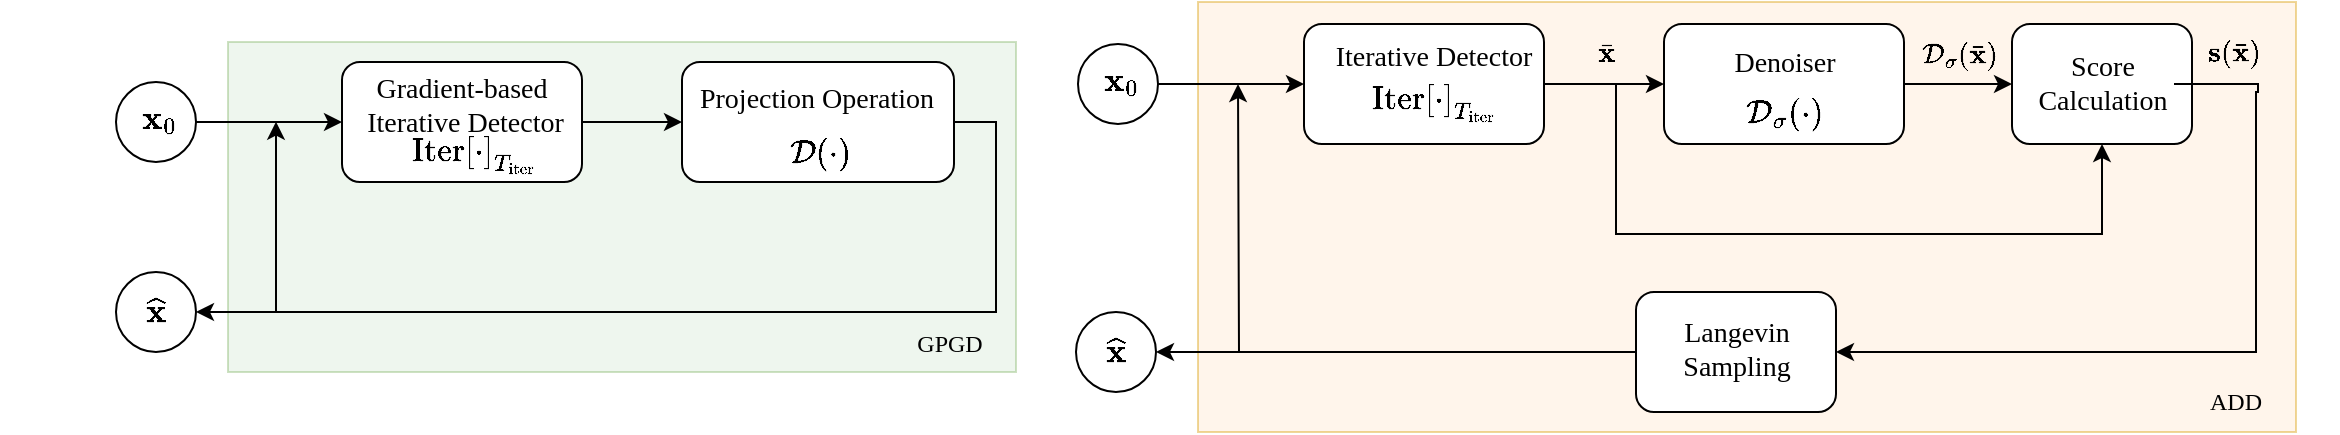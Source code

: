 <mxfile version="23.1.6" type="github">
  <diagram name="Page-1" id="dU-dnFTunSyXHDUeYEFi">
    <mxGraphModel dx="679" dy="460" grid="1" gridSize="10" guides="1" tooltips="1" connect="1" arrows="1" fold="1" page="1" pageScale="1" pageWidth="850" pageHeight="1100" math="1" shadow="0">
      <root>
        <mxCell id="0" />
        <mxCell id="1" parent="0" />
        <mxCell id="YuqXfMFWX_keywvnFie5-82" value="" style="verticalLabelPosition=bottom;verticalAlign=top;html=1;shape=mxgraph.basic.rect;fillColor2=none;strokeWidth=1;size=0;indent=5;fillColor=#ffe6cc;strokeColor=#d79b00;shadow=0;movable=1;resizable=1;rotatable=1;deletable=1;editable=1;locked=0;connectable=1;opacity=40;" parent="1" vertex="1">
          <mxGeometry x="591" y="115" width="549" height="215" as="geometry" />
        </mxCell>
        <mxCell id="YuqXfMFWX_keywvnFie5-27" value="" style="group" parent="1" vertex="1" connectable="0">
          <mxGeometry x="824" y="121" width="120" height="65" as="geometry" />
        </mxCell>
        <mxCell id="YuqXfMFWX_keywvnFie5-29" value="" style="rounded=1;whiteSpace=wrap;html=1;" parent="YuqXfMFWX_keywvnFie5-27" vertex="1">
          <mxGeometry y="5" width="120" height="60" as="geometry" />
        </mxCell>
        <mxCell id="YuqXfMFWX_keywvnFie5-30" value="&lt;font style=&quot;font-size: 14px;&quot; face=&quot;Times New Roman&quot;&gt;Denoiser&lt;/font&gt;" style="text;html=1;align=center;verticalAlign=middle;whiteSpace=wrap;rounded=0;" parent="YuqXfMFWX_keywvnFie5-27" vertex="1">
          <mxGeometry x="7.5" width="105" height="50" as="geometry" />
        </mxCell>
        <mxCell id="YuqXfMFWX_keywvnFie5-31" value="&lt;font style=&quot;font-size: 14px;&quot;&gt;$$\mathcal{D}_{\sigma}(\cdot)$$&lt;/font&gt;" style="text;html=1;align=center;verticalAlign=middle;whiteSpace=wrap;rounded=0;" parent="YuqXfMFWX_keywvnFie5-27" vertex="1">
          <mxGeometry x="30" y="35" width="60" height="30" as="geometry" />
        </mxCell>
        <mxCell id="YuqXfMFWX_keywvnFie5-32" value="" style="group" parent="1" vertex="1" connectable="0">
          <mxGeometry x="644" y="123" width="130" height="66" as="geometry" />
        </mxCell>
        <mxCell id="YuqXfMFWX_keywvnFie5-33" value="" style="rounded=1;whiteSpace=wrap;html=1;" parent="YuqXfMFWX_keywvnFie5-32" vertex="1">
          <mxGeometry y="3" width="120" height="60" as="geometry" />
        </mxCell>
        <mxCell id="YuqXfMFWX_keywvnFie5-34" value="&lt;font style=&quot;font-size: 14px;&quot; face=&quot;Times New Roman&quot;&gt;Iterative Detector&lt;/font&gt;" style="text;html=1;align=center;verticalAlign=middle;whiteSpace=wrap;rounded=0;" parent="YuqXfMFWX_keywvnFie5-32" vertex="1">
          <mxGeometry x="8" y="-5" width="114" height="50" as="geometry" />
        </mxCell>
        <mxCell id="YuqXfMFWX_keywvnFie5-35" value="&lt;font style=&quot;font-size: 14px;&quot;&gt;$$\mathrm{Iter}\left[ \cdot \right]_{T_\mathrm{iter}}$$&lt;/font&gt;" style="text;html=1;align=center;verticalAlign=middle;whiteSpace=wrap;rounded=0;" parent="YuqXfMFWX_keywvnFie5-32" vertex="1">
          <mxGeometry x="35" y="27" width="60" height="30" as="geometry" />
        </mxCell>
        <mxCell id="YuqXfMFWX_keywvnFie5-36" style="edgeStyle=orthogonalEdgeStyle;rounded=0;orthogonalLoop=1;jettySize=auto;html=1;exitX=1;exitY=0.5;exitDx=0;exitDy=0;entryX=0;entryY=0.5;entryDx=0;entryDy=0;" parent="1" source="YuqXfMFWX_keywvnFie5-33" target="YuqXfMFWX_keywvnFie5-29" edge="1">
          <mxGeometry relative="1" as="geometry" />
        </mxCell>
        <mxCell id="YuqXfMFWX_keywvnFie5-37" value="" style="group" parent="1" vertex="1" connectable="0">
          <mxGeometry x="521" y="136" width="60" height="40" as="geometry" />
        </mxCell>
        <mxCell id="YuqXfMFWX_keywvnFie5-38" value="" style="ellipse;whiteSpace=wrap;html=1;aspect=fixed;" parent="YuqXfMFWX_keywvnFie5-37" vertex="1">
          <mxGeometry x="10" width="40" height="40" as="geometry" />
        </mxCell>
        <mxCell id="YuqXfMFWX_keywvnFie5-39" value="&lt;font style=&quot;font-size: 14px;&quot;&gt;$$\mathbf{x}_0$$&lt;/font&gt;" style="text;html=1;align=center;verticalAlign=middle;whiteSpace=wrap;rounded=0;" parent="YuqXfMFWX_keywvnFie5-37" vertex="1">
          <mxGeometry x="2" y="3" width="60" height="30" as="geometry" />
        </mxCell>
        <mxCell id="YuqXfMFWX_keywvnFie5-40" style="edgeStyle=orthogonalEdgeStyle;rounded=0;orthogonalLoop=1;jettySize=auto;html=1;exitX=1;exitY=0.5;exitDx=0;exitDy=0;entryX=0;entryY=0.5;entryDx=0;entryDy=0;" parent="1" source="YuqXfMFWX_keywvnFie5-38" target="YuqXfMFWX_keywvnFie5-33" edge="1">
          <mxGeometry relative="1" as="geometry" />
        </mxCell>
        <mxCell id="YuqXfMFWX_keywvnFie5-41" value="" style="group" parent="1" vertex="1" connectable="0">
          <mxGeometry x="520" y="269" width="60" height="40" as="geometry" />
        </mxCell>
        <mxCell id="YuqXfMFWX_keywvnFie5-42" style="edgeStyle=orthogonalEdgeStyle;rounded=0;orthogonalLoop=1;jettySize=auto;html=1;exitX=1;exitY=0.5;exitDx=0;exitDy=0;endArrow=none;endFill=0;startArrow=classic;startFill=1;" parent="YuqXfMFWX_keywvnFie5-41" source="YuqXfMFWX_keywvnFie5-43" edge="1">
          <mxGeometry relative="1" as="geometry">
            <mxPoint x="110" y="21" as="targetPoint" />
          </mxGeometry>
        </mxCell>
        <mxCell id="YuqXfMFWX_keywvnFie5-43" value="" style="ellipse;whiteSpace=wrap;html=1;aspect=fixed;" parent="YuqXfMFWX_keywvnFie5-41" vertex="1">
          <mxGeometry x="10" y="1" width="40" height="40" as="geometry" />
        </mxCell>
        <mxCell id="YuqXfMFWX_keywvnFie5-44" value="&lt;font style=&quot;font-size: 14px;&quot;&gt;$$\widehat{\mathbf{x}}$$&lt;/font&gt;" style="text;html=1;align=center;verticalAlign=middle;whiteSpace=wrap;rounded=0;" parent="YuqXfMFWX_keywvnFie5-41" vertex="1">
          <mxGeometry y="5" width="60" height="30" as="geometry" />
        </mxCell>
        <mxCell id="YuqXfMFWX_keywvnFie5-45" value="" style="group" parent="1" vertex="1" connectable="0">
          <mxGeometry x="998" y="121" width="150" height="65" as="geometry" />
        </mxCell>
        <mxCell id="YuqXfMFWX_keywvnFie5-47" value="" style="rounded=1;whiteSpace=wrap;html=1;" parent="YuqXfMFWX_keywvnFie5-45" vertex="1">
          <mxGeometry y="5" width="90" height="60" as="geometry" />
        </mxCell>
        <mxCell id="YuqXfMFWX_keywvnFie5-54" style="edgeStyle=orthogonalEdgeStyle;rounded=0;orthogonalLoop=1;jettySize=auto;html=1;exitX=0.5;exitY=1;exitDx=0;exitDy=0;startArrow=classic;startFill=1;endArrow=none;endFill=0;" parent="YuqXfMFWX_keywvnFie5-45" source="YuqXfMFWX_keywvnFie5-47" edge="1">
          <mxGeometry relative="1" as="geometry">
            <mxPoint x="-198" y="39" as="targetPoint" />
            <mxPoint x="50" y="90" as="sourcePoint" />
            <Array as="points">
              <mxPoint x="45" y="110" />
              <mxPoint x="-198" y="110" />
              <mxPoint x="-198" y="35" />
            </Array>
          </mxGeometry>
        </mxCell>
        <mxCell id="YuqXfMFWX_keywvnFie5-48" value="&lt;font style=&quot;font-size: 14px;&quot; face=&quot;Times New Roman&quot;&gt;Score Calculation&lt;/font&gt;" style="text;html=1;align=center;verticalAlign=middle;whiteSpace=wrap;rounded=0;" parent="YuqXfMFWX_keywvnFie5-45" vertex="1">
          <mxGeometry x="8.75" y="10" width="72.5" height="50" as="geometry" />
        </mxCell>
        <mxCell id="YuqXfMFWX_keywvnFie5-51" style="edgeStyle=orthogonalEdgeStyle;rounded=0;orthogonalLoop=1;jettySize=auto;html=1;exitX=1;exitY=0.5;exitDx=0;exitDy=0;entryX=0;entryY=0.5;entryDx=0;entryDy=0;" parent="1" source="YuqXfMFWX_keywvnFie5-29" target="YuqXfMFWX_keywvnFie5-47" edge="1">
          <mxGeometry relative="1" as="geometry" />
        </mxCell>
        <mxCell id="YuqXfMFWX_keywvnFie5-56" value="$$\bar{\mathbf{x}}$$" style="text;html=1;align=center;verticalAlign=middle;whiteSpace=wrap;rounded=0;" parent="1" vertex="1">
          <mxGeometry x="765" y="126" width="60" height="30" as="geometry" />
        </mxCell>
        <mxCell id="YuqXfMFWX_keywvnFie5-57" value="$$\mathcal{D}_{\sigma}(\bar{\mathbf{x}})$$" style="text;html=1;align=center;verticalAlign=middle;whiteSpace=wrap;rounded=0;" parent="1" vertex="1">
          <mxGeometry x="942" y="127" width="60" height="30" as="geometry" />
        </mxCell>
        <mxCell id="YuqXfMFWX_keywvnFie5-62" style="edgeStyle=orthogonalEdgeStyle;rounded=0;orthogonalLoop=1;jettySize=auto;html=1;exitX=0;exitY=0.5;exitDx=0;exitDy=0;" parent="1" source="YuqXfMFWX_keywvnFie5-59" edge="1">
          <mxGeometry relative="1" as="geometry">
            <mxPoint x="611" y="156" as="targetPoint" />
            <mxPoint x="810" y="295" as="sourcePoint" />
          </mxGeometry>
        </mxCell>
        <mxCell id="YuqXfMFWX_keywvnFie5-59" value="" style="rounded=1;whiteSpace=wrap;html=1;" parent="1" vertex="1">
          <mxGeometry x="810" y="260" width="100" height="60" as="geometry" />
        </mxCell>
        <mxCell id="YuqXfMFWX_keywvnFie5-61" value="&lt;font style=&quot;font-size: 14px;&quot; face=&quot;Times New Roman&quot;&gt;Langevin Sampling&lt;/font&gt;" style="text;html=1;align=center;verticalAlign=middle;whiteSpace=wrap;rounded=0;" parent="1" vertex="1">
          <mxGeometry x="823.75" y="264" width="72.5" height="50" as="geometry" />
        </mxCell>
        <mxCell id="YuqXfMFWX_keywvnFie5-55" style="edgeStyle=orthogonalEdgeStyle;rounded=0;orthogonalLoop=1;jettySize=auto;html=1;exitX=0;exitY=1;exitDx=0;exitDy=0;entryX=1;entryY=0.5;entryDx=0;entryDy=0;" parent="1" source="YuqXfMFWX_keywvnFie5-58" target="YuqXfMFWX_keywvnFie5-59" edge="1">
          <mxGeometry relative="1" as="geometry">
            <mxPoint x="911" y="287" as="targetPoint" />
            <mxPoint x="1150" y="153" as="sourcePoint" />
            <Array as="points">
              <mxPoint x="1121" y="156" />
              <mxPoint x="1121" y="160" />
              <mxPoint x="1120" y="160" />
              <mxPoint x="1120" y="290" />
            </Array>
          </mxGeometry>
        </mxCell>
        <mxCell id="YuqXfMFWX_keywvnFie5-64" value="ADD" style="text;html=1;align=center;verticalAlign=middle;whiteSpace=wrap;rounded=0;fontFamily=Times New Roman;" parent="1" vertex="1">
          <mxGeometry x="1080" y="300" width="60" height="30" as="geometry" />
        </mxCell>
        <mxCell id="YuqXfMFWX_keywvnFie5-68" value="" style="verticalLabelPosition=bottom;verticalAlign=top;html=1;shape=mxgraph.basic.rect;fillColor2=none;strokeWidth=1;size=0;indent=5;fillColor=#d5e8d4;strokeColor=#82b366;shadow=0;movable=1;resizable=1;rotatable=1;deletable=1;editable=1;locked=0;connectable=1;opacity=40;" parent="1" vertex="1">
          <mxGeometry x="106" y="135" width="394" height="165" as="geometry" />
        </mxCell>
        <mxCell id="YuqXfMFWX_keywvnFie5-22" style="edgeStyle=orthogonalEdgeStyle;rounded=0;orthogonalLoop=1;jettySize=auto;html=1;exitX=1;exitY=0.5;exitDx=0;exitDy=0;" parent="1" source="YuqXfMFWX_keywvnFie5-11" edge="1">
          <mxGeometry relative="1" as="geometry">
            <mxPoint x="130" y="174.857" as="targetPoint" />
            <Array as="points">
              <mxPoint x="490" y="175" />
              <mxPoint x="490" y="270" />
              <mxPoint x="130" y="270" />
            </Array>
          </mxGeometry>
        </mxCell>
        <mxCell id="YuqXfMFWX_keywvnFie5-11" value="" style="rounded=1;whiteSpace=wrap;html=1;" parent="1" vertex="1">
          <mxGeometry x="333" y="145" width="136" height="60" as="geometry" />
        </mxCell>
        <mxCell id="YuqXfMFWX_keywvnFie5-12" value="&lt;font style=&quot;font-size: 14px;&quot; face=&quot;Times New Roman&quot;&gt;Projection Operation&lt;/font&gt;" style="text;html=1;align=center;verticalAlign=middle;whiteSpace=wrap;rounded=0;" parent="1" vertex="1">
          <mxGeometry x="335.5" y="139" width="128.5" height="50" as="geometry" />
        </mxCell>
        <mxCell id="YuqXfMFWX_keywvnFie5-13" value="&lt;font style=&quot;font-size: 14px;&quot;&gt;$$\mathcal{D}(\cdot)$$&lt;/font&gt;" style="text;html=1;align=center;verticalAlign=middle;whiteSpace=wrap;rounded=0;" parent="1" vertex="1">
          <mxGeometry x="372" y="176" width="60" height="30" as="geometry" />
        </mxCell>
        <mxCell id="YuqXfMFWX_keywvnFie5-63" value="GPGD" style="text;html=1;align=center;verticalAlign=middle;whiteSpace=wrap;rounded=0;fontFamily=Times New Roman;" parent="1" vertex="1">
          <mxGeometry x="437" y="271" width="60" height="30" as="geometry" />
        </mxCell>
        <mxCell id="YuqXfMFWX_keywvnFie5-15" value="" style="group" parent="1" vertex="1" connectable="0">
          <mxGeometry x="163" y="142" width="120" height="66" as="geometry" />
        </mxCell>
        <mxCell id="YuqXfMFWX_keywvnFie5-1" value="" style="rounded=1;whiteSpace=wrap;html=1;" parent="YuqXfMFWX_keywvnFie5-15" vertex="1">
          <mxGeometry y="3" width="120" height="60" as="geometry" />
        </mxCell>
        <mxCell id="YuqXfMFWX_keywvnFie5-7" value="&lt;font style=&quot;font-size: 14px;&quot; face=&quot;Times New Roman&quot;&gt;Gradient-based &amp;nbsp;Iterative Detector&lt;/font&gt;" style="text;html=1;align=center;verticalAlign=middle;whiteSpace=wrap;rounded=0;" parent="YuqXfMFWX_keywvnFie5-15" vertex="1">
          <mxGeometry x="8" width="104" height="50" as="geometry" />
        </mxCell>
        <mxCell id="YuqXfMFWX_keywvnFie5-10" value="&lt;font style=&quot;font-size: 14px;&quot;&gt;$$\mathrm{Iter}\left[ \cdot \right]_{T_\mathrm{iter}}$$&lt;/font&gt;" style="text;html=1;align=center;verticalAlign=middle;whiteSpace=wrap;rounded=0;" parent="YuqXfMFWX_keywvnFie5-15" vertex="1">
          <mxGeometry x="36" y="34" width="60" height="30" as="geometry" />
        </mxCell>
        <mxCell id="YuqXfMFWX_keywvnFie5-16" style="edgeStyle=orthogonalEdgeStyle;rounded=0;orthogonalLoop=1;jettySize=auto;html=1;exitX=1;exitY=0.5;exitDx=0;exitDy=0;entryX=0;entryY=0.5;entryDx=0;entryDy=0;" parent="1" source="YuqXfMFWX_keywvnFie5-1" target="YuqXfMFWX_keywvnFie5-11" edge="1">
          <mxGeometry relative="1" as="geometry" />
        </mxCell>
        <mxCell id="YuqXfMFWX_keywvnFie5-20" value="" style="group" parent="1" vertex="1" connectable="0">
          <mxGeometry x="40" y="155" width="60" height="40" as="geometry" />
        </mxCell>
        <mxCell id="YuqXfMFWX_keywvnFie5-18" value="" style="ellipse;whiteSpace=wrap;html=1;aspect=fixed;" parent="YuqXfMFWX_keywvnFie5-20" vertex="1">
          <mxGeometry x="10" width="40" height="40" as="geometry" />
        </mxCell>
        <mxCell id="YuqXfMFWX_keywvnFie5-19" value="&lt;font style=&quot;font-size: 14px;&quot;&gt;$$\mathbf{x}_0$$&lt;/font&gt;" style="text;html=1;align=center;verticalAlign=middle;whiteSpace=wrap;rounded=0;" parent="YuqXfMFWX_keywvnFie5-20" vertex="1">
          <mxGeometry x="2" y="3" width="60" height="30" as="geometry" />
        </mxCell>
        <mxCell id="YuqXfMFWX_keywvnFie5-21" style="edgeStyle=orthogonalEdgeStyle;rounded=0;orthogonalLoop=1;jettySize=auto;html=1;exitX=1;exitY=0.5;exitDx=0;exitDy=0;entryX=0;entryY=0.5;entryDx=0;entryDy=0;" parent="1" source="YuqXfMFWX_keywvnFie5-18" target="YuqXfMFWX_keywvnFie5-1" edge="1">
          <mxGeometry relative="1" as="geometry" />
        </mxCell>
        <mxCell id="YuqXfMFWX_keywvnFie5-23" value="" style="group" parent="1" vertex="1" connectable="0">
          <mxGeometry x="40" y="249" width="60" height="40" as="geometry" />
        </mxCell>
        <mxCell id="YuqXfMFWX_keywvnFie5-26" style="edgeStyle=orthogonalEdgeStyle;rounded=0;orthogonalLoop=1;jettySize=auto;html=1;exitX=1;exitY=0.5;exitDx=0;exitDy=0;endArrow=none;endFill=0;startArrow=classic;startFill=1;" parent="YuqXfMFWX_keywvnFie5-23" source="YuqXfMFWX_keywvnFie5-24" edge="1">
          <mxGeometry relative="1" as="geometry">
            <mxPoint x="110" y="21" as="targetPoint" />
          </mxGeometry>
        </mxCell>
        <mxCell id="YuqXfMFWX_keywvnFie5-24" value="" style="ellipse;whiteSpace=wrap;html=1;aspect=fixed;" parent="YuqXfMFWX_keywvnFie5-23" vertex="1">
          <mxGeometry x="10" y="1" width="40" height="40" as="geometry" />
        </mxCell>
        <mxCell id="YuqXfMFWX_keywvnFie5-25" value="&lt;font style=&quot;font-size: 14px;&quot;&gt;$$\widehat{\mathbf{x}}$$&lt;/font&gt;" style="text;html=1;align=center;verticalAlign=middle;whiteSpace=wrap;rounded=0;" parent="YuqXfMFWX_keywvnFie5-23" vertex="1">
          <mxGeometry y="5" width="60" height="30" as="geometry" />
        </mxCell>
        <mxCell id="YuqXfMFWX_keywvnFie5-58" value="$$\mathbf{s}(\bar{\mathbf{x}})$$" style="text;html=1;align=center;verticalAlign=middle;whiteSpace=wrap;rounded=0;" parent="1" vertex="1">
          <mxGeometry x="1079" y="126" width="60" height="30" as="geometry" />
        </mxCell>
      </root>
    </mxGraphModel>
  </diagram>
</mxfile>
